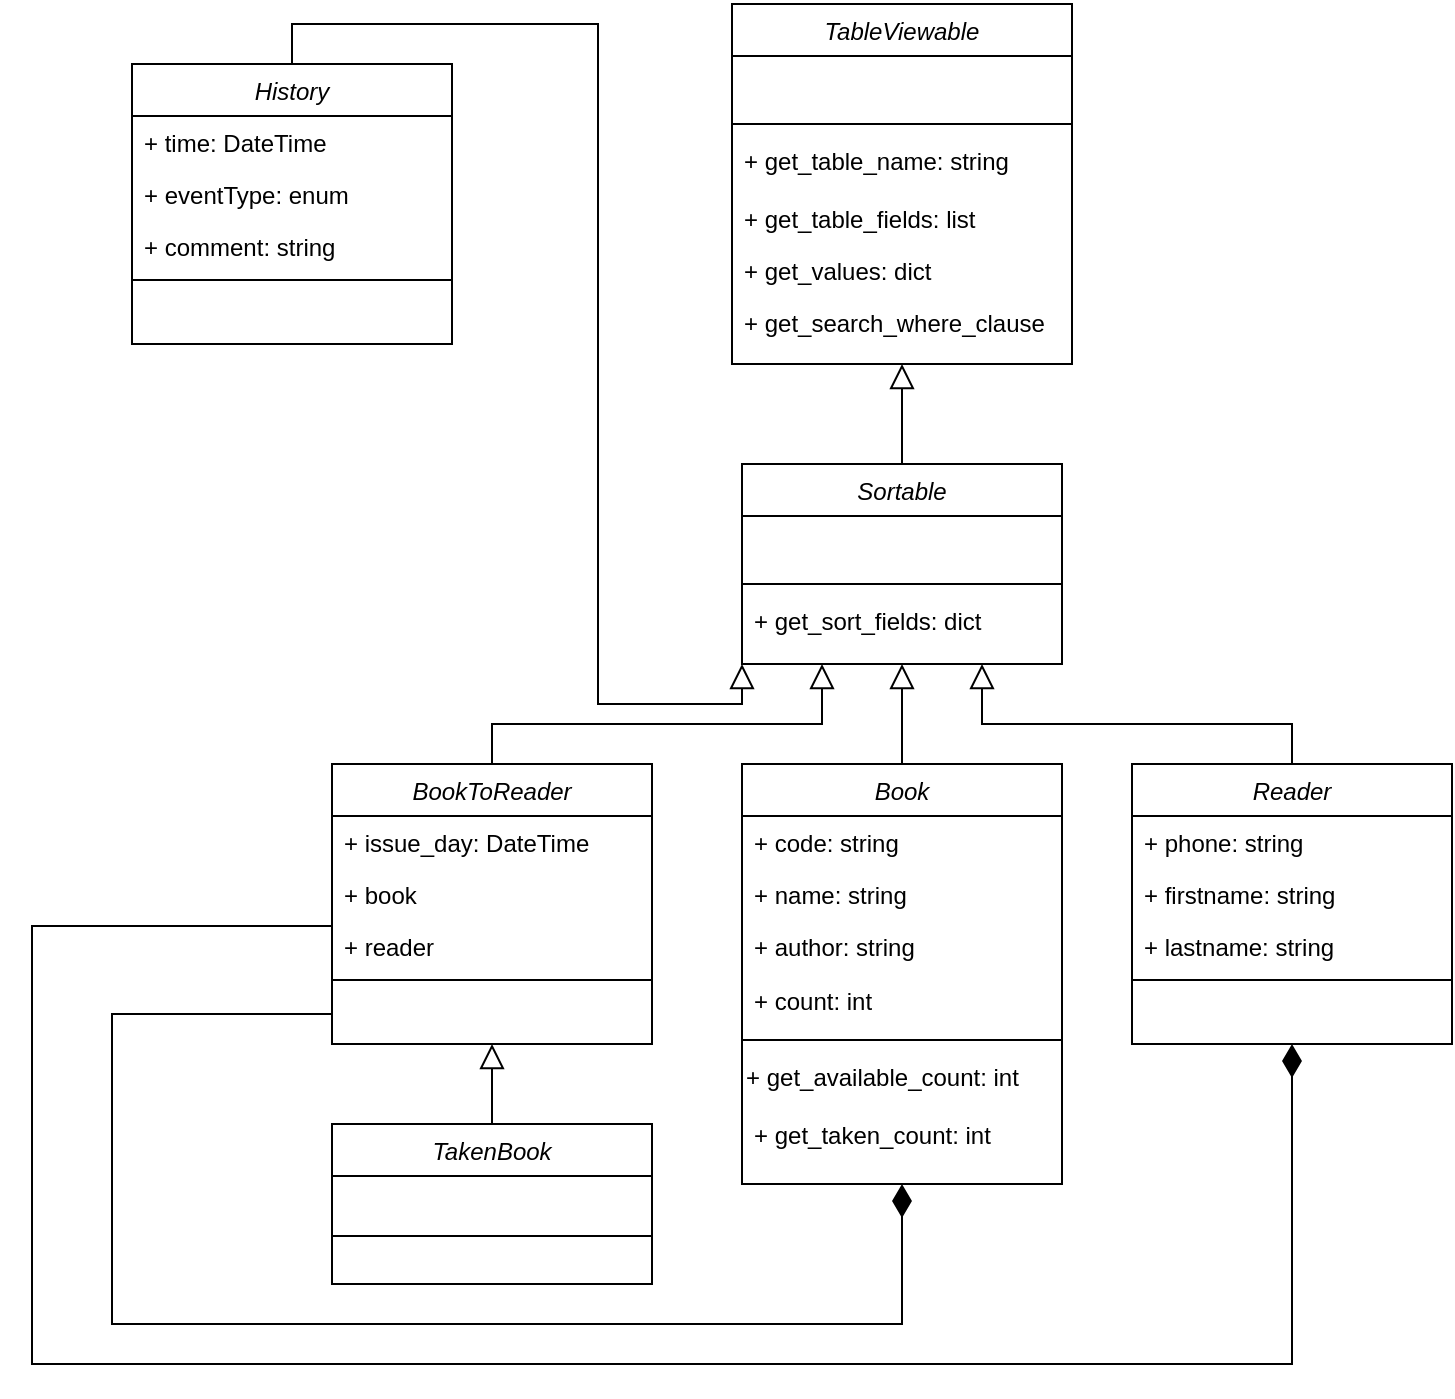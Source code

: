 <mxfile version="21.3.7" type="device">
  <diagram id="C5RBs43oDa-KdzZeNtuy" name="Page-1">
    <mxGraphModel dx="1434" dy="789" grid="1" gridSize="10" guides="1" tooltips="1" connect="1" arrows="1" fold="1" page="1" pageScale="1" pageWidth="827" pageHeight="1169" math="0" shadow="0">
      <root>
        <mxCell id="WIyWlLk6GJQsqaUBKTNV-0" />
        <mxCell id="WIyWlLk6GJQsqaUBKTNV-1" parent="WIyWlLk6GJQsqaUBKTNV-0" />
        <mxCell id="zkfFHV4jXpPFQw0GAbJ--0" value="Book" style="swimlane;fontStyle=2;align=center;verticalAlign=top;childLayout=stackLayout;horizontal=1;startSize=26;horizontalStack=0;resizeParent=1;resizeLast=0;collapsible=1;marginBottom=0;rounded=0;shadow=0;strokeWidth=1;" parent="WIyWlLk6GJQsqaUBKTNV-1" vertex="1">
          <mxGeometry x="385" y="480" width="160" height="210" as="geometry">
            <mxRectangle x="230" y="140" width="160" height="26" as="alternateBounds" />
          </mxGeometry>
        </mxCell>
        <mxCell id="zkfFHV4jXpPFQw0GAbJ--1" value="+ code: string" style="text;align=left;verticalAlign=top;spacingLeft=4;spacingRight=4;overflow=hidden;rotatable=0;points=[[0,0.5],[1,0.5]];portConstraint=eastwest;" parent="zkfFHV4jXpPFQw0GAbJ--0" vertex="1">
          <mxGeometry y="26" width="160" height="26" as="geometry" />
        </mxCell>
        <mxCell id="zkfFHV4jXpPFQw0GAbJ--2" value="+ name: string" style="text;align=left;verticalAlign=top;spacingLeft=4;spacingRight=4;overflow=hidden;rotatable=0;points=[[0,0.5],[1,0.5]];portConstraint=eastwest;rounded=0;shadow=0;html=0;" parent="zkfFHV4jXpPFQw0GAbJ--0" vertex="1">
          <mxGeometry y="52" width="160" height="26" as="geometry" />
        </mxCell>
        <mxCell id="zkfFHV4jXpPFQw0GAbJ--3" value="+ author: string" style="text;align=left;verticalAlign=top;spacingLeft=4;spacingRight=4;overflow=hidden;rotatable=0;points=[[0,0.5],[1,0.5]];portConstraint=eastwest;rounded=0;shadow=0;html=0;" parent="zkfFHV4jXpPFQw0GAbJ--0" vertex="1">
          <mxGeometry y="78" width="160" height="26" as="geometry" />
        </mxCell>
        <mxCell id="wIurcegmDJ7tPVIGUvhv-0" value="+ count: int" style="text;html=1;strokeColor=none;fillColor=none;align=left;verticalAlign=middle;whiteSpace=wrap;rounded=0;spacingLeft=4;" vertex="1" parent="zkfFHV4jXpPFQw0GAbJ--0">
          <mxGeometry y="104" width="160" height="30" as="geometry" />
        </mxCell>
        <mxCell id="zkfFHV4jXpPFQw0GAbJ--4" value="" style="line;html=1;strokeWidth=1;align=left;verticalAlign=middle;spacingTop=-1;spacingLeft=3;spacingRight=3;rotatable=0;labelPosition=right;points=[];portConstraint=eastwest;" parent="zkfFHV4jXpPFQw0GAbJ--0" vertex="1">
          <mxGeometry y="134" width="160" height="8" as="geometry" />
        </mxCell>
        <mxCell id="wIurcegmDJ7tPVIGUvhv-1" value="+ get_available_count: int" style="text;html=1;strokeColor=none;fillColor=none;align=left;verticalAlign=middle;whiteSpace=wrap;rounded=0;" vertex="1" parent="zkfFHV4jXpPFQw0GAbJ--0">
          <mxGeometry y="142" width="160" height="30" as="geometry" />
        </mxCell>
        <mxCell id="zkfFHV4jXpPFQw0GAbJ--5" value="+ get_taken_count: int" style="text;align=left;verticalAlign=top;spacingLeft=4;spacingRight=4;overflow=hidden;rotatable=0;points=[[0,0.5],[1,0.5]];portConstraint=eastwest;" parent="zkfFHV4jXpPFQw0GAbJ--0" vertex="1">
          <mxGeometry y="172" width="160" height="26" as="geometry" />
        </mxCell>
        <mxCell id="wIurcegmDJ7tPVIGUvhv-20" style="edgeStyle=orthogonalEdgeStyle;rounded=0;orthogonalLoop=1;jettySize=auto;html=1;exitX=0.5;exitY=0;exitDx=0;exitDy=0;entryX=0.5;entryY=1;entryDx=0;entryDy=0;endArrow=block;endFill=0;strokeWidth=1;endSize=10;startSize=10;" edge="1" parent="WIyWlLk6GJQsqaUBKTNV-1" source="wIurcegmDJ7tPVIGUvhv-2" target="wIurcegmDJ7tPVIGUvhv-12">
          <mxGeometry relative="1" as="geometry">
            <mxPoint x="460" y="280" as="targetPoint" />
          </mxGeometry>
        </mxCell>
        <mxCell id="wIurcegmDJ7tPVIGUvhv-2" value="Sortable" style="swimlane;fontStyle=2;align=center;verticalAlign=top;childLayout=stackLayout;horizontal=1;startSize=26;horizontalStack=0;resizeParent=1;resizeLast=0;collapsible=1;marginBottom=0;rounded=0;shadow=0;strokeWidth=1;" vertex="1" parent="WIyWlLk6GJQsqaUBKTNV-1">
          <mxGeometry x="385" y="330" width="160" height="100" as="geometry">
            <mxRectangle x="230" y="140" width="160" height="26" as="alternateBounds" />
          </mxGeometry>
        </mxCell>
        <mxCell id="wIurcegmDJ7tPVIGUvhv-6" value="&amp;nbsp;" style="text;html=1;strokeColor=none;fillColor=none;align=left;verticalAlign=middle;whiteSpace=wrap;rounded=0;spacingLeft=4;" vertex="1" parent="wIurcegmDJ7tPVIGUvhv-2">
          <mxGeometry y="26" width="160" height="30" as="geometry" />
        </mxCell>
        <mxCell id="wIurcegmDJ7tPVIGUvhv-7" value="" style="line;html=1;strokeWidth=1;align=left;verticalAlign=middle;spacingTop=-1;spacingLeft=3;spacingRight=3;rotatable=0;labelPosition=right;points=[];portConstraint=eastwest;" vertex="1" parent="wIurcegmDJ7tPVIGUvhv-2">
          <mxGeometry y="56" width="160" height="8" as="geometry" />
        </mxCell>
        <mxCell id="wIurcegmDJ7tPVIGUvhv-8" value="+ get_sort_fields: dict" style="text;html=1;strokeColor=none;fillColor=none;align=left;verticalAlign=middle;whiteSpace=wrap;rounded=0;spacingLeft=4;" vertex="1" parent="wIurcegmDJ7tPVIGUvhv-2">
          <mxGeometry y="64" width="160" height="30" as="geometry" />
        </mxCell>
        <mxCell id="wIurcegmDJ7tPVIGUvhv-12" value="TableViewable" style="swimlane;fontStyle=2;align=center;verticalAlign=top;childLayout=stackLayout;horizontal=1;startSize=26;horizontalStack=0;resizeParent=1;resizeLast=0;collapsible=1;marginBottom=0;rounded=0;shadow=0;strokeWidth=1;" vertex="1" parent="WIyWlLk6GJQsqaUBKTNV-1">
          <mxGeometry x="380" y="100" width="170" height="180" as="geometry">
            <mxRectangle x="230" y="140" width="160" height="26" as="alternateBounds" />
          </mxGeometry>
        </mxCell>
        <mxCell id="wIurcegmDJ7tPVIGUvhv-13" value="&amp;nbsp;" style="text;html=1;strokeColor=none;fillColor=none;align=left;verticalAlign=middle;whiteSpace=wrap;rounded=0;spacingLeft=4;" vertex="1" parent="wIurcegmDJ7tPVIGUvhv-12">
          <mxGeometry y="26" width="170" height="30" as="geometry" />
        </mxCell>
        <mxCell id="wIurcegmDJ7tPVIGUvhv-14" value="" style="line;html=1;strokeWidth=1;align=left;verticalAlign=middle;spacingTop=-1;spacingLeft=3;spacingRight=3;rotatable=0;labelPosition=right;points=[];portConstraint=eastwest;" vertex="1" parent="wIurcegmDJ7tPVIGUvhv-12">
          <mxGeometry y="56" width="170" height="8" as="geometry" />
        </mxCell>
        <mxCell id="wIurcegmDJ7tPVIGUvhv-15" value="+ get_table_name: string" style="text;html=1;strokeColor=none;fillColor=none;align=left;verticalAlign=middle;whiteSpace=wrap;rounded=0;spacingLeft=4;" vertex="1" parent="wIurcegmDJ7tPVIGUvhv-12">
          <mxGeometry y="64" width="170" height="30" as="geometry" />
        </mxCell>
        <mxCell id="wIurcegmDJ7tPVIGUvhv-16" value="+ get_table_fields: list" style="text;align=left;verticalAlign=top;spacingLeft=4;spacingRight=4;overflow=hidden;rotatable=0;points=[[0,0.5],[1,0.5]];portConstraint=eastwest;" vertex="1" parent="wIurcegmDJ7tPVIGUvhv-12">
          <mxGeometry y="94" width="170" height="26" as="geometry" />
        </mxCell>
        <mxCell id="wIurcegmDJ7tPVIGUvhv-17" value="+ get_values: dict" style="text;align=left;verticalAlign=top;spacingLeft=4;spacingRight=4;overflow=hidden;rotatable=0;points=[[0,0.5],[1,0.5]];portConstraint=eastwest;" vertex="1" parent="wIurcegmDJ7tPVIGUvhv-12">
          <mxGeometry y="120" width="170" height="26" as="geometry" />
        </mxCell>
        <mxCell id="wIurcegmDJ7tPVIGUvhv-18" value="+ get_search_where_clause" style="text;align=left;verticalAlign=top;spacingLeft=4;spacingRight=4;overflow=hidden;rotatable=0;points=[[0,0.5],[1,0.5]];portConstraint=eastwest;" vertex="1" parent="wIurcegmDJ7tPVIGUvhv-12">
          <mxGeometry y="146" width="170" height="26" as="geometry" />
        </mxCell>
        <mxCell id="wIurcegmDJ7tPVIGUvhv-21" style="edgeStyle=orthogonalEdgeStyle;rounded=0;orthogonalLoop=1;jettySize=auto;html=1;exitX=0.5;exitY=0;exitDx=0;exitDy=0;entryX=0.5;entryY=1;entryDx=0;entryDy=0;endArrow=block;endFill=0;strokeWidth=1;endSize=10;startSize=10;" edge="1" parent="WIyWlLk6GJQsqaUBKTNV-1" source="zkfFHV4jXpPFQw0GAbJ--0" target="wIurcegmDJ7tPVIGUvhv-2">
          <mxGeometry relative="1" as="geometry">
            <mxPoint x="475" y="260" as="targetPoint" />
            <mxPoint x="475" y="340" as="sourcePoint" />
          </mxGeometry>
        </mxCell>
        <mxCell id="wIurcegmDJ7tPVIGUvhv-22" value="Reader" style="swimlane;fontStyle=2;align=center;verticalAlign=top;childLayout=stackLayout;horizontal=1;startSize=26;horizontalStack=0;resizeParent=1;resizeLast=0;collapsible=1;marginBottom=0;rounded=0;shadow=0;strokeWidth=1;" vertex="1" parent="WIyWlLk6GJQsqaUBKTNV-1">
          <mxGeometry x="580" y="480" width="160" height="140" as="geometry">
            <mxRectangle x="230" y="140" width="160" height="26" as="alternateBounds" />
          </mxGeometry>
        </mxCell>
        <mxCell id="wIurcegmDJ7tPVIGUvhv-23" value="+ phone: string" style="text;align=left;verticalAlign=top;spacingLeft=4;spacingRight=4;overflow=hidden;rotatable=0;points=[[0,0.5],[1,0.5]];portConstraint=eastwest;" vertex="1" parent="wIurcegmDJ7tPVIGUvhv-22">
          <mxGeometry y="26" width="160" height="26" as="geometry" />
        </mxCell>
        <mxCell id="wIurcegmDJ7tPVIGUvhv-24" value="+ firstname: string" style="text;align=left;verticalAlign=top;spacingLeft=4;spacingRight=4;overflow=hidden;rotatable=0;points=[[0,0.5],[1,0.5]];portConstraint=eastwest;rounded=0;shadow=0;html=0;" vertex="1" parent="wIurcegmDJ7tPVIGUvhv-22">
          <mxGeometry y="52" width="160" height="26" as="geometry" />
        </mxCell>
        <mxCell id="wIurcegmDJ7tPVIGUvhv-25" value="+ lastname: string" style="text;align=left;verticalAlign=top;spacingLeft=4;spacingRight=4;overflow=hidden;rotatable=0;points=[[0,0.5],[1,0.5]];portConstraint=eastwest;rounded=0;shadow=0;html=0;" vertex="1" parent="wIurcegmDJ7tPVIGUvhv-22">
          <mxGeometry y="78" width="160" height="26" as="geometry" />
        </mxCell>
        <mxCell id="wIurcegmDJ7tPVIGUvhv-27" value="" style="line;html=1;strokeWidth=1;align=left;verticalAlign=middle;spacingTop=-1;spacingLeft=3;spacingRight=3;rotatable=0;labelPosition=right;points=[];portConstraint=eastwest;" vertex="1" parent="wIurcegmDJ7tPVIGUvhv-22">
          <mxGeometry y="104" width="160" height="8" as="geometry" />
        </mxCell>
        <mxCell id="wIurcegmDJ7tPVIGUvhv-30" style="edgeStyle=orthogonalEdgeStyle;rounded=0;orthogonalLoop=1;jettySize=auto;html=1;exitX=0.5;exitY=0;exitDx=0;exitDy=0;entryX=0.75;entryY=1;entryDx=0;entryDy=0;endArrow=block;endFill=0;strokeWidth=1;endSize=10;startSize=10;" edge="1" parent="WIyWlLk6GJQsqaUBKTNV-1" source="wIurcegmDJ7tPVIGUvhv-22" target="wIurcegmDJ7tPVIGUvhv-2">
          <mxGeometry relative="1" as="geometry">
            <mxPoint x="475" y="470" as="targetPoint" />
            <mxPoint x="475" y="550" as="sourcePoint" />
            <Array as="points">
              <mxPoint x="660" y="460" />
              <mxPoint x="505" y="460" />
            </Array>
          </mxGeometry>
        </mxCell>
        <mxCell id="wIurcegmDJ7tPVIGUvhv-31" value="BookToReader" style="swimlane;fontStyle=2;align=center;verticalAlign=top;childLayout=stackLayout;horizontal=1;startSize=26;horizontalStack=0;resizeParent=1;resizeLast=0;collapsible=1;marginBottom=0;rounded=0;shadow=0;strokeWidth=1;" vertex="1" parent="WIyWlLk6GJQsqaUBKTNV-1">
          <mxGeometry x="180" y="480" width="160" height="140" as="geometry">
            <mxRectangle x="230" y="140" width="160" height="26" as="alternateBounds" />
          </mxGeometry>
        </mxCell>
        <mxCell id="wIurcegmDJ7tPVIGUvhv-32" value="+ issue_day: DateTime" style="text;align=left;verticalAlign=top;spacingLeft=4;spacingRight=4;overflow=hidden;rotatable=0;points=[[0,0.5],[1,0.5]];portConstraint=eastwest;" vertex="1" parent="wIurcegmDJ7tPVIGUvhv-31">
          <mxGeometry y="26" width="160" height="26" as="geometry" />
        </mxCell>
        <mxCell id="wIurcegmDJ7tPVIGUvhv-33" value="+ book" style="text;align=left;verticalAlign=top;spacingLeft=4;spacingRight=4;overflow=hidden;rotatable=0;points=[[0,0.5],[1,0.5]];portConstraint=eastwest;rounded=0;shadow=0;html=0;" vertex="1" parent="wIurcegmDJ7tPVIGUvhv-31">
          <mxGeometry y="52" width="160" height="26" as="geometry" />
        </mxCell>
        <mxCell id="wIurcegmDJ7tPVIGUvhv-34" value="+ reader" style="text;align=left;verticalAlign=top;spacingLeft=4;spacingRight=4;overflow=hidden;rotatable=0;points=[[0,0.5],[1,0.5]];portConstraint=eastwest;rounded=0;shadow=0;html=0;" vertex="1" parent="wIurcegmDJ7tPVIGUvhv-31">
          <mxGeometry y="78" width="160" height="26" as="geometry" />
        </mxCell>
        <mxCell id="wIurcegmDJ7tPVIGUvhv-35" value="" style="line;html=1;strokeWidth=1;align=left;verticalAlign=middle;spacingTop=-1;spacingLeft=3;spacingRight=3;rotatable=0;labelPosition=right;points=[];portConstraint=eastwest;" vertex="1" parent="wIurcegmDJ7tPVIGUvhv-31">
          <mxGeometry y="104" width="160" height="8" as="geometry" />
        </mxCell>
        <mxCell id="wIurcegmDJ7tPVIGUvhv-36" style="edgeStyle=orthogonalEdgeStyle;rounded=0;orthogonalLoop=1;jettySize=auto;html=1;entryX=0.25;entryY=1;entryDx=0;entryDy=0;endArrow=block;endFill=0;strokeWidth=1;endSize=10;startSize=10;exitX=0.5;exitY=0;exitDx=0;exitDy=0;" edge="1" parent="WIyWlLk6GJQsqaUBKTNV-1" source="wIurcegmDJ7tPVIGUvhv-31" target="wIurcegmDJ7tPVIGUvhv-2">
          <mxGeometry relative="1" as="geometry">
            <mxPoint x="475" y="470" as="targetPoint" />
            <mxPoint x="270" y="530" as="sourcePoint" />
            <Array as="points">
              <mxPoint x="260" y="460" />
              <mxPoint x="425" y="460" />
            </Array>
          </mxGeometry>
        </mxCell>
        <mxCell id="wIurcegmDJ7tPVIGUvhv-37" style="edgeStyle=orthogonalEdgeStyle;rounded=0;orthogonalLoop=1;jettySize=auto;html=1;exitX=0;exitY=0.5;exitDx=0;exitDy=0;entryX=0.5;entryY=1;entryDx=0;entryDy=0;endArrow=diamondThin;endFill=1;endSize=14;startSize=14;targetPerimeterSpacing=0;" edge="1" parent="WIyWlLk6GJQsqaUBKTNV-1" source="wIurcegmDJ7tPVIGUvhv-33" target="zkfFHV4jXpPFQw0GAbJ--0">
          <mxGeometry relative="1" as="geometry">
            <mxPoint x="460" y="750" as="targetPoint" />
            <Array as="points">
              <mxPoint x="180" y="605" />
              <mxPoint x="70" y="605" />
              <mxPoint x="70" y="760" />
              <mxPoint x="465" y="760" />
            </Array>
          </mxGeometry>
        </mxCell>
        <mxCell id="wIurcegmDJ7tPVIGUvhv-38" style="edgeStyle=orthogonalEdgeStyle;rounded=0;orthogonalLoop=1;jettySize=auto;html=1;exitX=0;exitY=-0.192;exitDx=0;exitDy=0;entryX=0.5;entryY=1;entryDx=0;entryDy=0;endArrow=diamondThin;endFill=1;endSize=14;startSize=14;targetPerimeterSpacing=0;exitPerimeter=0;" edge="1" parent="WIyWlLk6GJQsqaUBKTNV-1" source="wIurcegmDJ7tPVIGUvhv-32" target="wIurcegmDJ7tPVIGUvhv-22">
          <mxGeometry relative="1" as="geometry">
            <mxPoint x="475" y="760" as="targetPoint" />
            <mxPoint x="100" y="615" as="sourcePoint" />
            <Array as="points">
              <mxPoint x="180" y="561" />
              <mxPoint x="30" y="561" />
              <mxPoint x="30" y="780" />
              <mxPoint x="660" y="780" />
            </Array>
          </mxGeometry>
        </mxCell>
        <mxCell id="wIurcegmDJ7tPVIGUvhv-39" value="History" style="swimlane;fontStyle=2;align=center;verticalAlign=top;childLayout=stackLayout;horizontal=1;startSize=26;horizontalStack=0;resizeParent=1;resizeLast=0;collapsible=1;marginBottom=0;rounded=0;shadow=0;strokeWidth=1;" vertex="1" parent="WIyWlLk6GJQsqaUBKTNV-1">
          <mxGeometry x="80" y="130" width="160" height="140" as="geometry">
            <mxRectangle x="230" y="140" width="160" height="26" as="alternateBounds" />
          </mxGeometry>
        </mxCell>
        <mxCell id="wIurcegmDJ7tPVIGUvhv-40" value="+ time: DateTime" style="text;align=left;verticalAlign=top;spacingLeft=4;spacingRight=4;overflow=hidden;rotatable=0;points=[[0,0.5],[1,0.5]];portConstraint=eastwest;" vertex="1" parent="wIurcegmDJ7tPVIGUvhv-39">
          <mxGeometry y="26" width="160" height="26" as="geometry" />
        </mxCell>
        <mxCell id="wIurcegmDJ7tPVIGUvhv-41" value="+ eventType: enum" style="text;align=left;verticalAlign=top;spacingLeft=4;spacingRight=4;overflow=hidden;rotatable=0;points=[[0,0.5],[1,0.5]];portConstraint=eastwest;rounded=0;shadow=0;html=0;" vertex="1" parent="wIurcegmDJ7tPVIGUvhv-39">
          <mxGeometry y="52" width="160" height="26" as="geometry" />
        </mxCell>
        <mxCell id="wIurcegmDJ7tPVIGUvhv-42" value="+ comment: string" style="text;align=left;verticalAlign=top;spacingLeft=4;spacingRight=4;overflow=hidden;rotatable=0;points=[[0,0.5],[1,0.5]];portConstraint=eastwest;rounded=0;shadow=0;html=0;" vertex="1" parent="wIurcegmDJ7tPVIGUvhv-39">
          <mxGeometry y="78" width="160" height="26" as="geometry" />
        </mxCell>
        <mxCell id="wIurcegmDJ7tPVIGUvhv-43" value="" style="line;html=1;strokeWidth=1;align=left;verticalAlign=middle;spacingTop=-1;spacingLeft=3;spacingRight=3;rotatable=0;labelPosition=right;points=[];portConstraint=eastwest;" vertex="1" parent="wIurcegmDJ7tPVIGUvhv-39">
          <mxGeometry y="104" width="160" height="8" as="geometry" />
        </mxCell>
        <mxCell id="wIurcegmDJ7tPVIGUvhv-44" style="edgeStyle=orthogonalEdgeStyle;rounded=0;orthogonalLoop=1;jettySize=auto;html=1;entryX=0;entryY=1;entryDx=0;entryDy=0;endArrow=block;endFill=0;strokeWidth=1;endSize=10;startSize=10;exitX=0.5;exitY=0;exitDx=0;exitDy=0;" edge="1" parent="WIyWlLk6GJQsqaUBKTNV-1" source="wIurcegmDJ7tPVIGUvhv-39" target="wIurcegmDJ7tPVIGUvhv-2">
          <mxGeometry relative="1" as="geometry">
            <mxPoint x="435" y="440" as="targetPoint" />
            <mxPoint x="180" y="550" as="sourcePoint" />
            <Array as="points">
              <mxPoint x="160" y="110" />
              <mxPoint x="313" y="110" />
              <mxPoint x="313" y="450" />
              <mxPoint x="385" y="450" />
            </Array>
          </mxGeometry>
        </mxCell>
        <mxCell id="wIurcegmDJ7tPVIGUvhv-45" value="TakenBook" style="swimlane;fontStyle=2;align=center;verticalAlign=top;childLayout=stackLayout;horizontal=1;startSize=26;horizontalStack=0;resizeParent=1;resizeLast=0;collapsible=1;marginBottom=0;rounded=0;shadow=0;strokeWidth=1;" vertex="1" parent="WIyWlLk6GJQsqaUBKTNV-1">
          <mxGeometry x="180" y="660" width="160" height="80" as="geometry">
            <mxRectangle x="230" y="140" width="160" height="26" as="alternateBounds" />
          </mxGeometry>
        </mxCell>
        <mxCell id="wIurcegmDJ7tPVIGUvhv-46" value=" " style="text;align=left;verticalAlign=top;spacingLeft=4;spacingRight=4;overflow=hidden;rotatable=0;points=[[0,0.5],[1,0.5]];portConstraint=eastwest;" vertex="1" parent="wIurcegmDJ7tPVIGUvhv-45">
          <mxGeometry y="26" width="160" height="26" as="geometry" />
        </mxCell>
        <mxCell id="wIurcegmDJ7tPVIGUvhv-49" value="" style="line;html=1;strokeWidth=1;align=left;verticalAlign=middle;spacingTop=-1;spacingLeft=3;spacingRight=3;rotatable=0;labelPosition=right;points=[];portConstraint=eastwest;" vertex="1" parent="wIurcegmDJ7tPVIGUvhv-45">
          <mxGeometry y="52" width="160" height="8" as="geometry" />
        </mxCell>
        <mxCell id="wIurcegmDJ7tPVIGUvhv-50" style="edgeStyle=orthogonalEdgeStyle;rounded=0;orthogonalLoop=1;jettySize=auto;html=1;entryX=0.5;entryY=1;entryDx=0;entryDy=0;endArrow=block;endFill=0;strokeWidth=1;endSize=10;startSize=10;exitX=0.5;exitY=0;exitDx=0;exitDy=0;" edge="1" parent="WIyWlLk6GJQsqaUBKTNV-1" source="wIurcegmDJ7tPVIGUvhv-45" target="wIurcegmDJ7tPVIGUvhv-31">
          <mxGeometry relative="1" as="geometry">
            <mxPoint x="435" y="440" as="targetPoint" />
            <mxPoint x="260" y="610" as="sourcePoint" />
            <Array as="points">
              <mxPoint x="260" y="650" />
              <mxPoint x="260" y="650" />
            </Array>
          </mxGeometry>
        </mxCell>
      </root>
    </mxGraphModel>
  </diagram>
</mxfile>

